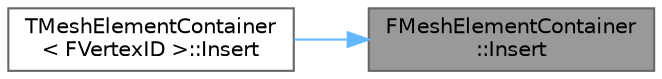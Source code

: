 digraph "FMeshElementContainer::Insert"
{
 // INTERACTIVE_SVG=YES
 // LATEX_PDF_SIZE
  bgcolor="transparent";
  edge [fontname=Helvetica,fontsize=10,labelfontname=Helvetica,labelfontsize=10];
  node [fontname=Helvetica,fontsize=10,shape=box,height=0.2,width=0.4];
  rankdir="RL";
  Node1 [id="Node000001",label="FMeshElementContainer\l::Insert",height=0.2,width=0.4,color="gray40", fillcolor="grey60", style="filled", fontcolor="black",tooltip="Inserts a new element with the given index."];
  Node1 -> Node2 [id="edge1_Node000001_Node000002",dir="back",color="steelblue1",style="solid",tooltip=" "];
  Node2 [id="Node000002",label="TMeshElementContainer\l\< FVertexID \>::Insert",height=0.2,width=0.4,color="grey40", fillcolor="white", style="filled",URL="$d6/d4c/classTMeshElementContainer.html#ae1522c573e8c97aa16576d83ad1527aa",tooltip=" "];
}
